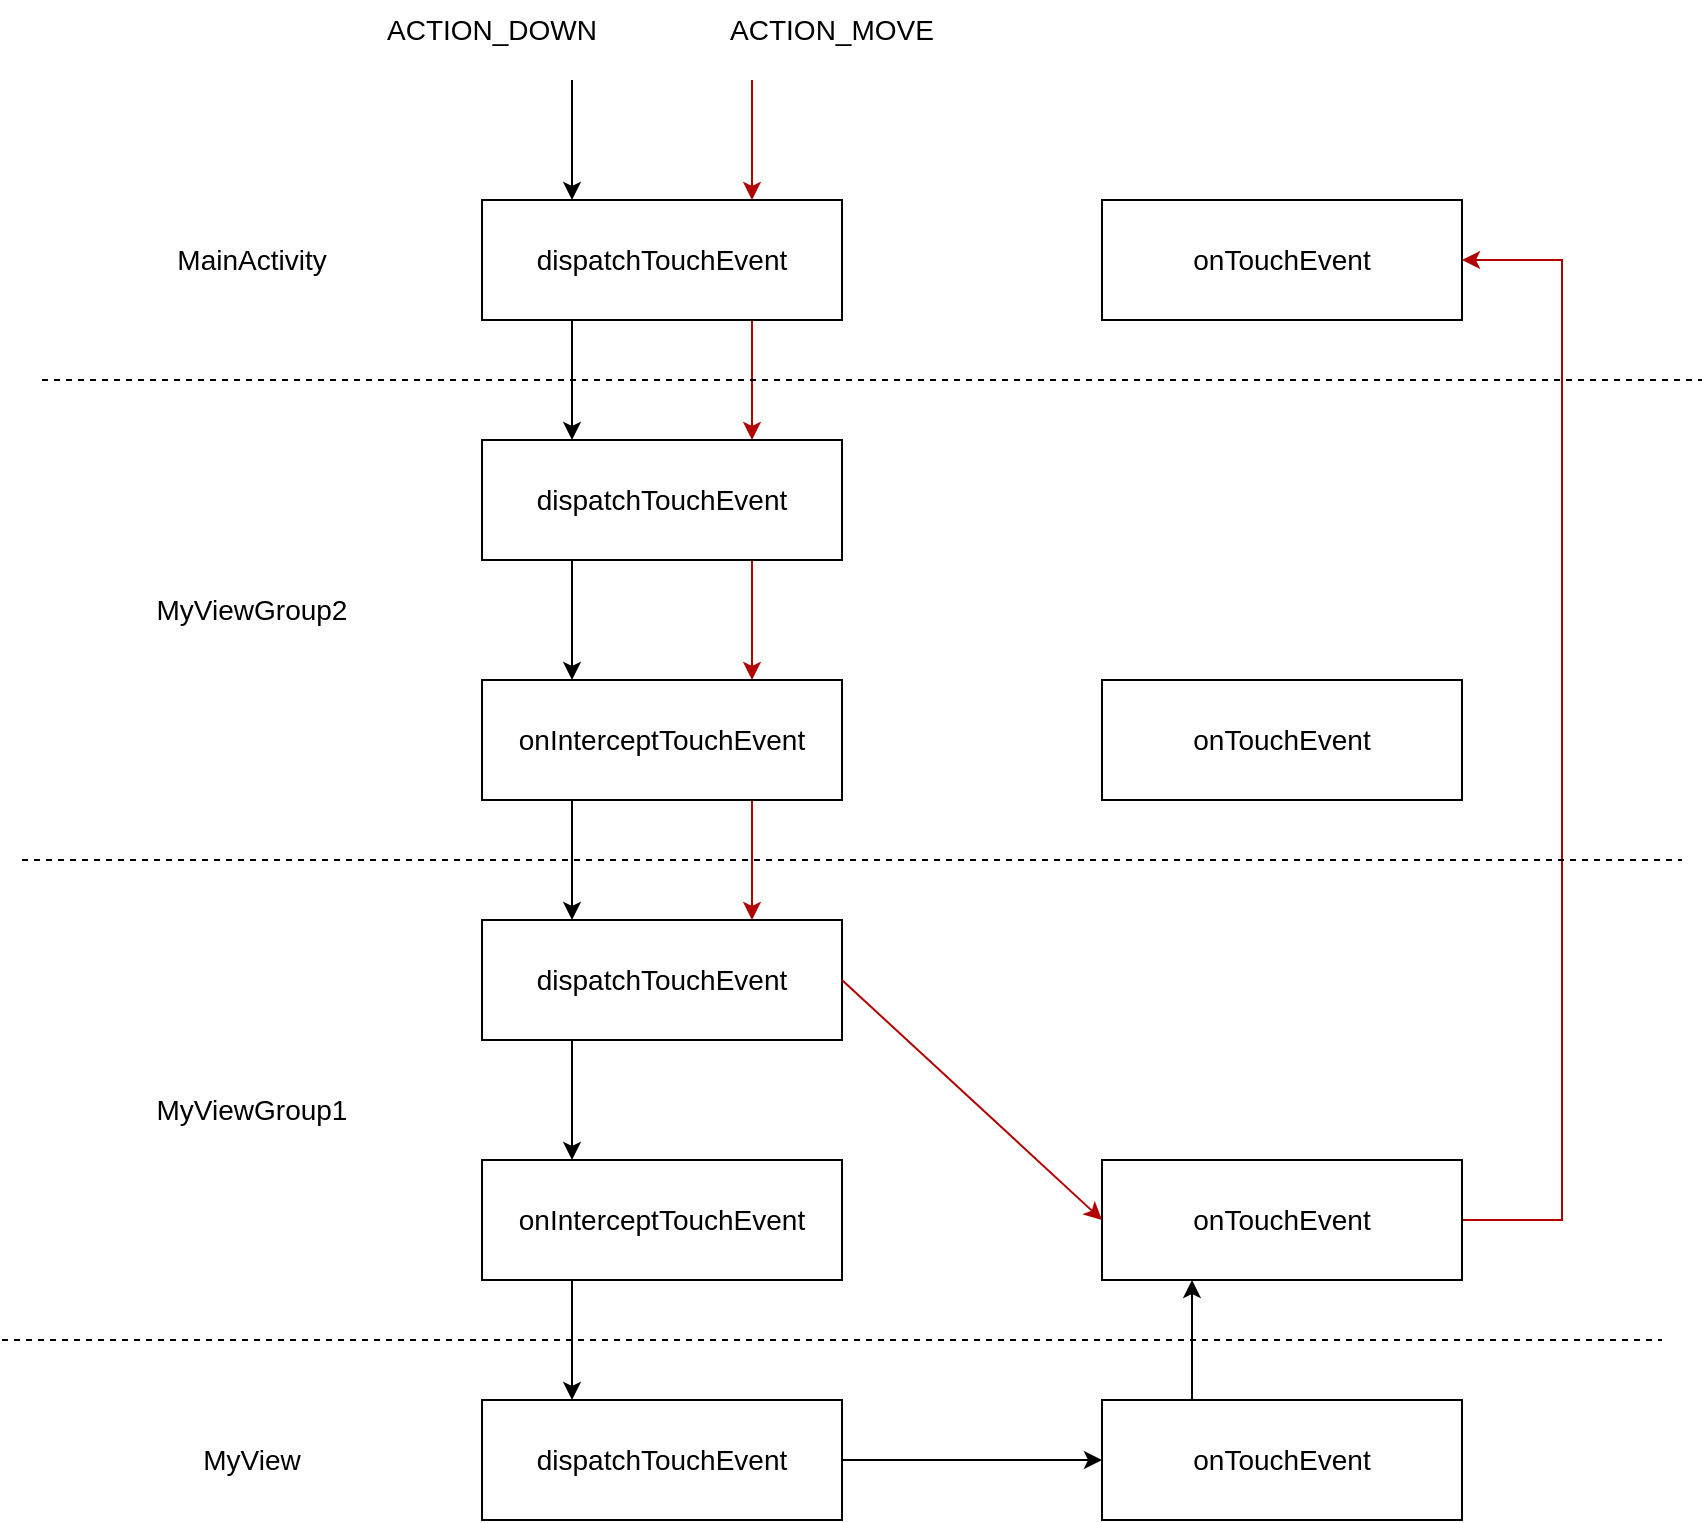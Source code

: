 <mxfile version="20.6.2" type="device"><diagram id="cjnYOt9zEhIVLolNWVA8" name="第 1 页"><mxGraphModel dx="943" dy="558" grid="1" gridSize="10" guides="1" tooltips="1" connect="1" arrows="1" fold="1" page="1" pageScale="1" pageWidth="827" pageHeight="1169" math="0" shadow="0"><root><mxCell id="0"/><mxCell id="1" parent="0"/><mxCell id="qp5EfxSRmxc_03JNL3Yc-1" style="edgeStyle=orthogonalEdgeStyle;rounded=0;orthogonalLoop=1;jettySize=auto;html=1;exitX=0.25;exitY=1;exitDx=0;exitDy=0;entryX=0.25;entryY=0;entryDx=0;entryDy=0;" parent="1" source="BhbTwz_tKM_GwKJJgFK0-1" target="BhbTwz_tKM_GwKJJgFK0-4" edge="1"><mxGeometry relative="1" as="geometry"/></mxCell><mxCell id="NBHOnyAqb-06cei9_iBv-1" style="edgeStyle=orthogonalEdgeStyle;rounded=0;orthogonalLoop=1;jettySize=auto;html=1;exitX=0.75;exitY=1;exitDx=0;exitDy=0;entryX=0.75;entryY=0;entryDx=0;entryDy=0;fillColor=#e51400;strokeColor=#B20000;" parent="1" source="BhbTwz_tKM_GwKJJgFK0-1" target="BhbTwz_tKM_GwKJJgFK0-4" edge="1"><mxGeometry relative="1" as="geometry"/></mxCell><mxCell id="BhbTwz_tKM_GwKJJgFK0-1" value="dispatchTouchEvent" style="rounded=0;whiteSpace=wrap;html=1;fontSize=14;" parent="1" vertex="1"><mxGeometry x="320" y="260" width="180" height="60" as="geometry"/></mxCell><mxCell id="BhbTwz_tKM_GwKJJgFK0-2" value="" style="endArrow=classic;html=1;rounded=0;entryX=0.25;entryY=0;entryDx=0;entryDy=0;fontSize=14;" parent="1" target="BhbTwz_tKM_GwKJJgFK0-1" edge="1"><mxGeometry width="50" height="50" relative="1" as="geometry"><mxPoint x="365" y="200" as="sourcePoint"/><mxPoint x="690" y="270" as="targetPoint"/></mxGeometry></mxCell><mxCell id="BhbTwz_tKM_GwKJJgFK0-3" value="ACTION_DOWN" style="text;html=1;strokeColor=none;fillColor=none;align=center;verticalAlign=middle;whiteSpace=wrap;rounded=0;fontSize=14;" parent="1" vertex="1"><mxGeometry x="250" y="160" width="150" height="30" as="geometry"/></mxCell><mxCell id="tlFJZaUdAi4LSjoSfI8d-1" style="edgeStyle=orthogonalEdgeStyle;rounded=0;orthogonalLoop=1;jettySize=auto;html=1;exitX=0.25;exitY=1;exitDx=0;exitDy=0;entryX=0.25;entryY=0;entryDx=0;entryDy=0;" parent="1" source="BhbTwz_tKM_GwKJJgFK0-4" target="PAZ1qqW9tEFOrxL6rgNG-1" edge="1"><mxGeometry relative="1" as="geometry"/></mxCell><mxCell id="CXFzQPaQapoeLs_rDc8u-1" style="edgeStyle=orthogonalEdgeStyle;rounded=0;orthogonalLoop=1;jettySize=auto;html=1;exitX=0.75;exitY=1;exitDx=0;exitDy=0;entryX=0.75;entryY=0;entryDx=0;entryDy=0;fillColor=#e51400;strokeColor=#B20000;" parent="1" source="BhbTwz_tKM_GwKJJgFK0-4" target="PAZ1qqW9tEFOrxL6rgNG-1" edge="1"><mxGeometry relative="1" as="geometry"/></mxCell><mxCell id="BhbTwz_tKM_GwKJJgFK0-4" value="dispatchTouchEvent" style="rounded=0;whiteSpace=wrap;html=1;fontSize=14;" parent="1" vertex="1"><mxGeometry x="320" y="380" width="180" height="60" as="geometry"/></mxCell><mxCell id="cAxE1mJYIoqhqPKMCjMX-1" style="edgeStyle=orthogonalEdgeStyle;rounded=0;orthogonalLoop=1;jettySize=auto;html=1;exitX=0.25;exitY=1;exitDx=0;exitDy=0;entryX=0.25;entryY=0;entryDx=0;entryDy=0;" parent="1" source="BhbTwz_tKM_GwKJJgFK0-6" target="PAZ1qqW9tEFOrxL6rgNG-4" edge="1"><mxGeometry relative="1" as="geometry"/></mxCell><mxCell id="BhbTwz_tKM_GwKJJgFK0-6" value="dispatchTouchEvent" style="rounded=0;whiteSpace=wrap;html=1;fontSize=14;" parent="1" vertex="1"><mxGeometry x="320" y="620" width="180" height="60" as="geometry"/></mxCell><mxCell id="Vx5FzDiGsaEvmny47arb-1" style="edgeStyle=orthogonalEdgeStyle;rounded=0;orthogonalLoop=1;jettySize=auto;html=1;exitX=1;exitY=0.5;exitDx=0;exitDy=0;" parent="1" source="BhbTwz_tKM_GwKJJgFK0-9" target="BhbTwz_tKM_GwKJJgFK0-11" edge="1"><mxGeometry relative="1" as="geometry"/></mxCell><mxCell id="BhbTwz_tKM_GwKJJgFK0-9" value="dispatchTouchEvent" style="rounded=0;whiteSpace=wrap;html=1;fontSize=14;" parent="1" vertex="1"><mxGeometry x="320" y="860" width="180" height="60" as="geometry"/></mxCell><mxCell id="NBHOnyAqb-06cei9_iBv-6" style="edgeStyle=orthogonalEdgeStyle;rounded=0;orthogonalLoop=1;jettySize=auto;html=1;exitX=0.25;exitY=0;exitDx=0;exitDy=0;entryX=0.25;entryY=1;entryDx=0;entryDy=0;" parent="1" source="BhbTwz_tKM_GwKJJgFK0-11" target="BhbTwz_tKM_GwKJJgFK0-14" edge="1"><mxGeometry relative="1" as="geometry"/></mxCell><mxCell id="BhbTwz_tKM_GwKJJgFK0-11" value="onTouchEvent" style="rounded=0;whiteSpace=wrap;html=1;fontSize=14;" parent="1" vertex="1"><mxGeometry x="630" y="860" width="180" height="60" as="geometry"/></mxCell><mxCell id="CXFzQPaQapoeLs_rDc8u-4" style="edgeStyle=orthogonalEdgeStyle;rounded=0;orthogonalLoop=1;jettySize=auto;html=1;exitX=1;exitY=0.5;exitDx=0;exitDy=0;entryX=1;entryY=0.5;entryDx=0;entryDy=0;fillColor=#e51400;strokeColor=#B20000;" parent="1" source="BhbTwz_tKM_GwKJJgFK0-14" target="BhbTwz_tKM_GwKJJgFK0-17" edge="1"><mxGeometry relative="1" as="geometry"><Array as="points"><mxPoint x="860" y="770"/><mxPoint x="860" y="290"/></Array></mxGeometry></mxCell><mxCell id="BhbTwz_tKM_GwKJJgFK0-14" value="onTouchEvent" style="rounded=0;whiteSpace=wrap;html=1;fontSize=14;" parent="1" vertex="1"><mxGeometry x="630" y="740" width="180" height="60" as="geometry"/></mxCell><mxCell id="BhbTwz_tKM_GwKJJgFK0-16" value="onTouchEvent" style="rounded=0;whiteSpace=wrap;html=1;fontSize=14;" parent="1" vertex="1"><mxGeometry x="630" y="500" width="180" height="60" as="geometry"/></mxCell><mxCell id="BhbTwz_tKM_GwKJJgFK0-17" value="onTouchEvent" style="rounded=0;whiteSpace=wrap;html=1;fontSize=14;" parent="1" vertex="1"><mxGeometry x="630" y="260" width="180" height="60" as="geometry"/></mxCell><mxCell id="BhbTwz_tKM_GwKJJgFK0-18" value="" style="endArrow=none;dashed=1;html=1;rounded=0;fontSize=14;" parent="1" edge="1"><mxGeometry width="50" height="50" relative="1" as="geometry"><mxPoint x="100" y="350" as="sourcePoint"/><mxPoint x="930" y="350" as="targetPoint"/></mxGeometry></mxCell><mxCell id="BhbTwz_tKM_GwKJJgFK0-19" value="MainActivity" style="text;html=1;strokeColor=none;fillColor=none;align=center;verticalAlign=middle;whiteSpace=wrap;rounded=0;fontSize=14;" parent="1" vertex="1"><mxGeometry x="130" y="275" width="150" height="30" as="geometry"/></mxCell><mxCell id="BhbTwz_tKM_GwKJJgFK0-20" value="" style="endArrow=none;dashed=1;html=1;rounded=0;fontSize=14;" parent="1" edge="1"><mxGeometry width="50" height="50" relative="1" as="geometry"><mxPoint x="90" y="590" as="sourcePoint"/><mxPoint x="920" y="590" as="targetPoint"/></mxGeometry></mxCell><mxCell id="BhbTwz_tKM_GwKJJgFK0-21" value="" style="endArrow=none;dashed=1;html=1;rounded=0;fontSize=14;" parent="1" edge="1"><mxGeometry width="50" height="50" relative="1" as="geometry"><mxPoint x="80" y="830" as="sourcePoint"/><mxPoint x="910" y="830" as="targetPoint"/></mxGeometry></mxCell><mxCell id="BhbTwz_tKM_GwKJJgFK0-22" value="MyViewGroup2" style="text;html=1;strokeColor=none;fillColor=none;align=center;verticalAlign=middle;whiteSpace=wrap;rounded=0;fontSize=14;" parent="1" vertex="1"><mxGeometry x="130" y="450" width="150" height="30" as="geometry"/></mxCell><mxCell id="BhbTwz_tKM_GwKJJgFK0-23" value="MyViewGroup1" style="text;html=1;strokeColor=none;fillColor=none;align=center;verticalAlign=middle;whiteSpace=wrap;rounded=0;fontSize=14;" parent="1" vertex="1"><mxGeometry x="130" y="700" width="150" height="30" as="geometry"/></mxCell><mxCell id="BhbTwz_tKM_GwKJJgFK0-24" value="MyView" style="text;html=1;strokeColor=none;fillColor=none;align=center;verticalAlign=middle;whiteSpace=wrap;rounded=0;fontSize=14;" parent="1" vertex="1"><mxGeometry x="130" y="875" width="150" height="30" as="geometry"/></mxCell><mxCell id="tlFJZaUdAi4LSjoSfI8d-2" style="edgeStyle=orthogonalEdgeStyle;rounded=0;orthogonalLoop=1;jettySize=auto;html=1;exitX=0.25;exitY=1;exitDx=0;exitDy=0;entryX=0.25;entryY=0;entryDx=0;entryDy=0;" parent="1" source="PAZ1qqW9tEFOrxL6rgNG-1" target="BhbTwz_tKM_GwKJJgFK0-6" edge="1"><mxGeometry relative="1" as="geometry"/></mxCell><mxCell id="CXFzQPaQapoeLs_rDc8u-2" style="edgeStyle=orthogonalEdgeStyle;rounded=0;orthogonalLoop=1;jettySize=auto;html=1;exitX=0.75;exitY=1;exitDx=0;exitDy=0;entryX=0.75;entryY=0;entryDx=0;entryDy=0;fillColor=#e51400;strokeColor=#B20000;" parent="1" source="PAZ1qqW9tEFOrxL6rgNG-1" target="BhbTwz_tKM_GwKJJgFK0-6" edge="1"><mxGeometry relative="1" as="geometry"/></mxCell><mxCell id="PAZ1qqW9tEFOrxL6rgNG-1" value="&lt;p&gt;onInterceptTouchEvent&lt;/p&gt;" style="rounded=0;whiteSpace=wrap;html=1;fontSize=14;" parent="1" vertex="1"><mxGeometry x="320" y="500" width="180" height="60" as="geometry"/></mxCell><mxCell id="cAxE1mJYIoqhqPKMCjMX-2" style="edgeStyle=orthogonalEdgeStyle;rounded=0;orthogonalLoop=1;jettySize=auto;html=1;exitX=0.25;exitY=1;exitDx=0;exitDy=0;entryX=0.25;entryY=0;entryDx=0;entryDy=0;" parent="1" source="PAZ1qqW9tEFOrxL6rgNG-4" target="BhbTwz_tKM_GwKJJgFK0-9" edge="1"><mxGeometry relative="1" as="geometry"/></mxCell><mxCell id="PAZ1qqW9tEFOrxL6rgNG-4" value="onInterceptTouchEvent" style="rounded=0;whiteSpace=wrap;html=1;fontSize=14;" parent="1" vertex="1"><mxGeometry x="320" y="740" width="180" height="60" as="geometry"/></mxCell><mxCell id="LDKud9TA5X5AGgoheaG7-8" value="" style="endArrow=classic;html=1;rounded=0;entryX=0.75;entryY=0;entryDx=0;entryDy=0;fontSize=14;fillColor=#e51400;strokeColor=#B20000;" parent="1" target="BhbTwz_tKM_GwKJJgFK0-1" edge="1"><mxGeometry width="50" height="50" relative="1" as="geometry"><mxPoint x="455" y="200" as="sourcePoint"/><mxPoint x="460" y="260" as="targetPoint"/></mxGeometry></mxCell><mxCell id="LDKud9TA5X5AGgoheaG7-9" value="ACTION_MOVE" style="text;html=1;strokeColor=none;fillColor=none;align=center;verticalAlign=middle;whiteSpace=wrap;rounded=0;fontSize=14;" parent="1" vertex="1"><mxGeometry x="420" y="160" width="150" height="30" as="geometry"/></mxCell><mxCell id="CXFzQPaQapoeLs_rDc8u-3" value="" style="endArrow=classic;html=1;rounded=0;entryX=0;entryY=0.5;entryDx=0;entryDy=0;exitX=1;exitY=0.5;exitDx=0;exitDy=0;fillColor=#e51400;strokeColor=#B20000;" parent="1" source="BhbTwz_tKM_GwKJJgFK0-6" target="BhbTwz_tKM_GwKJJgFK0-14" edge="1"><mxGeometry width="50" height="50" relative="1" as="geometry"><mxPoint x="460" y="610" as="sourcePoint"/><mxPoint x="510" y="560" as="targetPoint"/></mxGeometry></mxCell></root></mxGraphModel></diagram></mxfile>